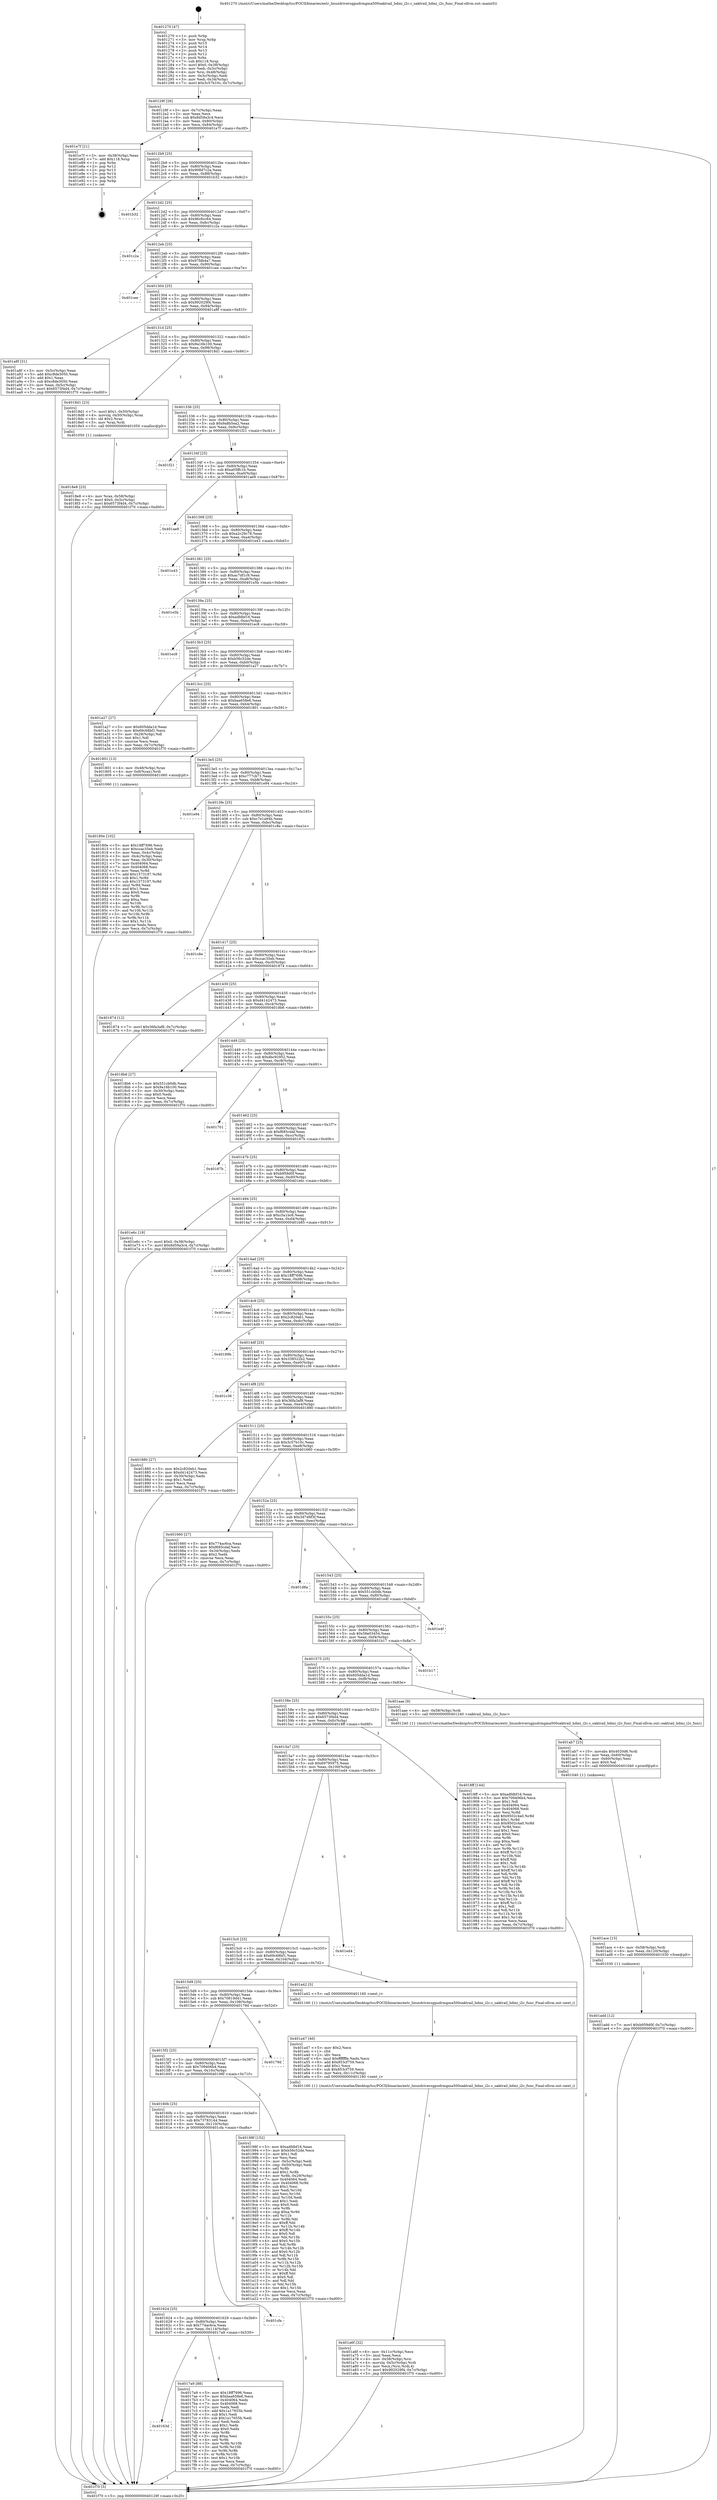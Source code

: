 digraph "0x401270" {
  label = "0x401270 (/mnt/c/Users/mathe/Desktop/tcc/POCII/binaries/extr_linuxdriversgpudrmgma500oaktrail_hdmi_i2c.c_oaktrail_hdmi_i2c_func_Final-ollvm.out::main(0))"
  labelloc = "t"
  node[shape=record]

  Entry [label="",width=0.3,height=0.3,shape=circle,fillcolor=black,style=filled]
  "0x40129f" [label="{
     0x40129f [26]\l
     | [instrs]\l
     &nbsp;&nbsp;0x40129f \<+3\>: mov -0x7c(%rbp),%eax\l
     &nbsp;&nbsp;0x4012a2 \<+2\>: mov %eax,%ecx\l
     &nbsp;&nbsp;0x4012a4 \<+6\>: sub $0x8d59a3c4,%ecx\l
     &nbsp;&nbsp;0x4012aa \<+3\>: mov %eax,-0x80(%rbp)\l
     &nbsp;&nbsp;0x4012ad \<+6\>: mov %ecx,-0x84(%rbp)\l
     &nbsp;&nbsp;0x4012b3 \<+6\>: je 0000000000401e7f \<main+0xc0f\>\l
  }"]
  "0x401e7f" [label="{
     0x401e7f [21]\l
     | [instrs]\l
     &nbsp;&nbsp;0x401e7f \<+3\>: mov -0x38(%rbp),%eax\l
     &nbsp;&nbsp;0x401e82 \<+7\>: add $0x118,%rsp\l
     &nbsp;&nbsp;0x401e89 \<+1\>: pop %rbx\l
     &nbsp;&nbsp;0x401e8a \<+2\>: pop %r12\l
     &nbsp;&nbsp;0x401e8c \<+2\>: pop %r13\l
     &nbsp;&nbsp;0x401e8e \<+2\>: pop %r14\l
     &nbsp;&nbsp;0x401e90 \<+2\>: pop %r15\l
     &nbsp;&nbsp;0x401e92 \<+1\>: pop %rbp\l
     &nbsp;&nbsp;0x401e93 \<+1\>: ret\l
  }"]
  "0x4012b9" [label="{
     0x4012b9 [25]\l
     | [instrs]\l
     &nbsp;&nbsp;0x4012b9 \<+5\>: jmp 00000000004012be \<main+0x4e\>\l
     &nbsp;&nbsp;0x4012be \<+3\>: mov -0x80(%rbp),%eax\l
     &nbsp;&nbsp;0x4012c1 \<+5\>: sub $0x908d7c2a,%eax\l
     &nbsp;&nbsp;0x4012c6 \<+6\>: mov %eax,-0x88(%rbp)\l
     &nbsp;&nbsp;0x4012cc \<+6\>: je 0000000000401b32 \<main+0x8c2\>\l
  }"]
  Exit [label="",width=0.3,height=0.3,shape=circle,fillcolor=black,style=filled,peripheries=2]
  "0x401b32" [label="{
     0x401b32\l
  }", style=dashed]
  "0x4012d2" [label="{
     0x4012d2 [25]\l
     | [instrs]\l
     &nbsp;&nbsp;0x4012d2 \<+5\>: jmp 00000000004012d7 \<main+0x67\>\l
     &nbsp;&nbsp;0x4012d7 \<+3\>: mov -0x80(%rbp),%eax\l
     &nbsp;&nbsp;0x4012da \<+5\>: sub $0x96c6cc64,%eax\l
     &nbsp;&nbsp;0x4012df \<+6\>: mov %eax,-0x8c(%rbp)\l
     &nbsp;&nbsp;0x4012e5 \<+6\>: je 0000000000401c2a \<main+0x9ba\>\l
  }"]
  "0x401add" [label="{
     0x401add [12]\l
     | [instrs]\l
     &nbsp;&nbsp;0x401add \<+7\>: movl $0xb959d0f,-0x7c(%rbp)\l
     &nbsp;&nbsp;0x401ae4 \<+5\>: jmp 0000000000401f70 \<main+0xd00\>\l
  }"]
  "0x401c2a" [label="{
     0x401c2a\l
  }", style=dashed]
  "0x4012eb" [label="{
     0x4012eb [25]\l
     | [instrs]\l
     &nbsp;&nbsp;0x4012eb \<+5\>: jmp 00000000004012f0 \<main+0x80\>\l
     &nbsp;&nbsp;0x4012f0 \<+3\>: mov -0x80(%rbp),%eax\l
     &nbsp;&nbsp;0x4012f3 \<+5\>: sub $0x97fdb4a7,%eax\l
     &nbsp;&nbsp;0x4012f8 \<+6\>: mov %eax,-0x90(%rbp)\l
     &nbsp;&nbsp;0x4012fe \<+6\>: je 0000000000401cee \<main+0xa7e\>\l
  }"]
  "0x401ace" [label="{
     0x401ace [15]\l
     | [instrs]\l
     &nbsp;&nbsp;0x401ace \<+4\>: mov -0x58(%rbp),%rdi\l
     &nbsp;&nbsp;0x401ad2 \<+6\>: mov %eax,-0x120(%rbp)\l
     &nbsp;&nbsp;0x401ad8 \<+5\>: call 0000000000401030 \<free@plt\>\l
     | [calls]\l
     &nbsp;&nbsp;0x401030 \{1\} (unknown)\l
  }"]
  "0x401cee" [label="{
     0x401cee\l
  }", style=dashed]
  "0x401304" [label="{
     0x401304 [25]\l
     | [instrs]\l
     &nbsp;&nbsp;0x401304 \<+5\>: jmp 0000000000401309 \<main+0x99\>\l
     &nbsp;&nbsp;0x401309 \<+3\>: mov -0x80(%rbp),%eax\l
     &nbsp;&nbsp;0x40130c \<+5\>: sub $0x992029f4,%eax\l
     &nbsp;&nbsp;0x401311 \<+6\>: mov %eax,-0x94(%rbp)\l
     &nbsp;&nbsp;0x401317 \<+6\>: je 0000000000401a8f \<main+0x81f\>\l
  }"]
  "0x401ab7" [label="{
     0x401ab7 [23]\l
     | [instrs]\l
     &nbsp;&nbsp;0x401ab7 \<+10\>: movabs $0x4020d6,%rdi\l
     &nbsp;&nbsp;0x401ac1 \<+3\>: mov %eax,-0x60(%rbp)\l
     &nbsp;&nbsp;0x401ac4 \<+3\>: mov -0x60(%rbp),%esi\l
     &nbsp;&nbsp;0x401ac7 \<+2\>: mov $0x0,%al\l
     &nbsp;&nbsp;0x401ac9 \<+5\>: call 0000000000401040 \<printf@plt\>\l
     | [calls]\l
     &nbsp;&nbsp;0x401040 \{1\} (unknown)\l
  }"]
  "0x401a8f" [label="{
     0x401a8f [31]\l
     | [instrs]\l
     &nbsp;&nbsp;0x401a8f \<+3\>: mov -0x5c(%rbp),%eax\l
     &nbsp;&nbsp;0x401a92 \<+5\>: add $0xc8de3050,%eax\l
     &nbsp;&nbsp;0x401a97 \<+3\>: add $0x1,%eax\l
     &nbsp;&nbsp;0x401a9a \<+5\>: sub $0xc8de3050,%eax\l
     &nbsp;&nbsp;0x401a9f \<+3\>: mov %eax,-0x5c(%rbp)\l
     &nbsp;&nbsp;0x401aa2 \<+7\>: movl $0x6573f4d4,-0x7c(%rbp)\l
     &nbsp;&nbsp;0x401aa9 \<+5\>: jmp 0000000000401f70 \<main+0xd00\>\l
  }"]
  "0x40131d" [label="{
     0x40131d [25]\l
     | [instrs]\l
     &nbsp;&nbsp;0x40131d \<+5\>: jmp 0000000000401322 \<main+0xb2\>\l
     &nbsp;&nbsp;0x401322 \<+3\>: mov -0x80(%rbp),%eax\l
     &nbsp;&nbsp;0x401325 \<+5\>: sub $0x9a16b100,%eax\l
     &nbsp;&nbsp;0x40132a \<+6\>: mov %eax,-0x98(%rbp)\l
     &nbsp;&nbsp;0x401330 \<+6\>: je 00000000004018d1 \<main+0x661\>\l
  }"]
  "0x401a6f" [label="{
     0x401a6f [32]\l
     | [instrs]\l
     &nbsp;&nbsp;0x401a6f \<+6\>: mov -0x11c(%rbp),%ecx\l
     &nbsp;&nbsp;0x401a75 \<+3\>: imul %eax,%ecx\l
     &nbsp;&nbsp;0x401a78 \<+4\>: mov -0x58(%rbp),%rsi\l
     &nbsp;&nbsp;0x401a7c \<+4\>: movslq -0x5c(%rbp),%rdi\l
     &nbsp;&nbsp;0x401a80 \<+3\>: mov %ecx,(%rsi,%rdi,4)\l
     &nbsp;&nbsp;0x401a83 \<+7\>: movl $0x992029f4,-0x7c(%rbp)\l
     &nbsp;&nbsp;0x401a8a \<+5\>: jmp 0000000000401f70 \<main+0xd00\>\l
  }"]
  "0x4018d1" [label="{
     0x4018d1 [23]\l
     | [instrs]\l
     &nbsp;&nbsp;0x4018d1 \<+7\>: movl $0x1,-0x50(%rbp)\l
     &nbsp;&nbsp;0x4018d8 \<+4\>: movslq -0x50(%rbp),%rax\l
     &nbsp;&nbsp;0x4018dc \<+4\>: shl $0x2,%rax\l
     &nbsp;&nbsp;0x4018e0 \<+3\>: mov %rax,%rdi\l
     &nbsp;&nbsp;0x4018e3 \<+5\>: call 0000000000401050 \<malloc@plt\>\l
     | [calls]\l
     &nbsp;&nbsp;0x401050 \{1\} (unknown)\l
  }"]
  "0x401336" [label="{
     0x401336 [25]\l
     | [instrs]\l
     &nbsp;&nbsp;0x401336 \<+5\>: jmp 000000000040133b \<main+0xcb\>\l
     &nbsp;&nbsp;0x40133b \<+3\>: mov -0x80(%rbp),%eax\l
     &nbsp;&nbsp;0x40133e \<+5\>: sub $0x9a8b5ea2,%eax\l
     &nbsp;&nbsp;0x401343 \<+6\>: mov %eax,-0x9c(%rbp)\l
     &nbsp;&nbsp;0x401349 \<+6\>: je 0000000000401f21 \<main+0xcb1\>\l
  }"]
  "0x401a47" [label="{
     0x401a47 [40]\l
     | [instrs]\l
     &nbsp;&nbsp;0x401a47 \<+5\>: mov $0x2,%ecx\l
     &nbsp;&nbsp;0x401a4c \<+1\>: cltd\l
     &nbsp;&nbsp;0x401a4d \<+2\>: idiv %ecx\l
     &nbsp;&nbsp;0x401a4f \<+6\>: imul $0xfffffffe,%edx,%ecx\l
     &nbsp;&nbsp;0x401a55 \<+6\>: add $0x853cf759,%ecx\l
     &nbsp;&nbsp;0x401a5b \<+3\>: add $0x1,%ecx\l
     &nbsp;&nbsp;0x401a5e \<+6\>: sub $0x853cf759,%ecx\l
     &nbsp;&nbsp;0x401a64 \<+6\>: mov %ecx,-0x11c(%rbp)\l
     &nbsp;&nbsp;0x401a6a \<+5\>: call 0000000000401160 \<next_i\>\l
     | [calls]\l
     &nbsp;&nbsp;0x401160 \{1\} (/mnt/c/Users/mathe/Desktop/tcc/POCII/binaries/extr_linuxdriversgpudrmgma500oaktrail_hdmi_i2c.c_oaktrail_hdmi_i2c_func_Final-ollvm.out::next_i)\l
  }"]
  "0x401f21" [label="{
     0x401f21\l
  }", style=dashed]
  "0x40134f" [label="{
     0x40134f [25]\l
     | [instrs]\l
     &nbsp;&nbsp;0x40134f \<+5\>: jmp 0000000000401354 \<main+0xe4\>\l
     &nbsp;&nbsp;0x401354 \<+3\>: mov -0x80(%rbp),%eax\l
     &nbsp;&nbsp;0x401357 \<+5\>: sub $0xa05ffc1b,%eax\l
     &nbsp;&nbsp;0x40135c \<+6\>: mov %eax,-0xa0(%rbp)\l
     &nbsp;&nbsp;0x401362 \<+6\>: je 0000000000401ae9 \<main+0x879\>\l
  }"]
  "0x4018e8" [label="{
     0x4018e8 [23]\l
     | [instrs]\l
     &nbsp;&nbsp;0x4018e8 \<+4\>: mov %rax,-0x58(%rbp)\l
     &nbsp;&nbsp;0x4018ec \<+7\>: movl $0x0,-0x5c(%rbp)\l
     &nbsp;&nbsp;0x4018f3 \<+7\>: movl $0x6573f4d4,-0x7c(%rbp)\l
     &nbsp;&nbsp;0x4018fa \<+5\>: jmp 0000000000401f70 \<main+0xd00\>\l
  }"]
  "0x401ae9" [label="{
     0x401ae9\l
  }", style=dashed]
  "0x401368" [label="{
     0x401368 [25]\l
     | [instrs]\l
     &nbsp;&nbsp;0x401368 \<+5\>: jmp 000000000040136d \<main+0xfd\>\l
     &nbsp;&nbsp;0x40136d \<+3\>: mov -0x80(%rbp),%eax\l
     &nbsp;&nbsp;0x401370 \<+5\>: sub $0xa2c29c78,%eax\l
     &nbsp;&nbsp;0x401375 \<+6\>: mov %eax,-0xa4(%rbp)\l
     &nbsp;&nbsp;0x40137b \<+6\>: je 0000000000401e43 \<main+0xbd3\>\l
  }"]
  "0x40180e" [label="{
     0x40180e [102]\l
     | [instrs]\l
     &nbsp;&nbsp;0x40180e \<+5\>: mov $0x18ff7696,%ecx\l
     &nbsp;&nbsp;0x401813 \<+5\>: mov $0xccac35eb,%edx\l
     &nbsp;&nbsp;0x401818 \<+3\>: mov %eax,-0x4c(%rbp)\l
     &nbsp;&nbsp;0x40181b \<+3\>: mov -0x4c(%rbp),%eax\l
     &nbsp;&nbsp;0x40181e \<+3\>: mov %eax,-0x30(%rbp)\l
     &nbsp;&nbsp;0x401821 \<+7\>: mov 0x404064,%eax\l
     &nbsp;&nbsp;0x401828 \<+7\>: mov 0x404068,%esi\l
     &nbsp;&nbsp;0x40182f \<+3\>: mov %eax,%r8d\l
     &nbsp;&nbsp;0x401832 \<+7\>: add $0x1573197,%r8d\l
     &nbsp;&nbsp;0x401839 \<+4\>: sub $0x1,%r8d\l
     &nbsp;&nbsp;0x40183d \<+7\>: sub $0x1573197,%r8d\l
     &nbsp;&nbsp;0x401844 \<+4\>: imul %r8d,%eax\l
     &nbsp;&nbsp;0x401848 \<+3\>: and $0x1,%eax\l
     &nbsp;&nbsp;0x40184b \<+3\>: cmp $0x0,%eax\l
     &nbsp;&nbsp;0x40184e \<+4\>: sete %r9b\l
     &nbsp;&nbsp;0x401852 \<+3\>: cmp $0xa,%esi\l
     &nbsp;&nbsp;0x401855 \<+4\>: setl %r10b\l
     &nbsp;&nbsp;0x401859 \<+3\>: mov %r9b,%r11b\l
     &nbsp;&nbsp;0x40185c \<+3\>: and %r10b,%r11b\l
     &nbsp;&nbsp;0x40185f \<+3\>: xor %r10b,%r9b\l
     &nbsp;&nbsp;0x401862 \<+3\>: or %r9b,%r11b\l
     &nbsp;&nbsp;0x401865 \<+4\>: test $0x1,%r11b\l
     &nbsp;&nbsp;0x401869 \<+3\>: cmovne %edx,%ecx\l
     &nbsp;&nbsp;0x40186c \<+3\>: mov %ecx,-0x7c(%rbp)\l
     &nbsp;&nbsp;0x40186f \<+5\>: jmp 0000000000401f70 \<main+0xd00\>\l
  }"]
  "0x401e43" [label="{
     0x401e43\l
  }", style=dashed]
  "0x401381" [label="{
     0x401381 [25]\l
     | [instrs]\l
     &nbsp;&nbsp;0x401381 \<+5\>: jmp 0000000000401386 \<main+0x116\>\l
     &nbsp;&nbsp;0x401386 \<+3\>: mov -0x80(%rbp),%eax\l
     &nbsp;&nbsp;0x401389 \<+5\>: sub $0xac7df1c9,%eax\l
     &nbsp;&nbsp;0x40138e \<+6\>: mov %eax,-0xa8(%rbp)\l
     &nbsp;&nbsp;0x401394 \<+6\>: je 0000000000401e5b \<main+0xbeb\>\l
  }"]
  "0x40163d" [label="{
     0x40163d\l
  }", style=dashed]
  "0x401e5b" [label="{
     0x401e5b\l
  }", style=dashed]
  "0x40139a" [label="{
     0x40139a [25]\l
     | [instrs]\l
     &nbsp;&nbsp;0x40139a \<+5\>: jmp 000000000040139f \<main+0x12f\>\l
     &nbsp;&nbsp;0x40139f \<+3\>: mov -0x80(%rbp),%eax\l
     &nbsp;&nbsp;0x4013a2 \<+5\>: sub $0xadfdbf16,%eax\l
     &nbsp;&nbsp;0x4013a7 \<+6\>: mov %eax,-0xac(%rbp)\l
     &nbsp;&nbsp;0x4013ad \<+6\>: je 0000000000401ec8 \<main+0xc58\>\l
  }"]
  "0x4017a9" [label="{
     0x4017a9 [88]\l
     | [instrs]\l
     &nbsp;&nbsp;0x4017a9 \<+5\>: mov $0x18ff7696,%eax\l
     &nbsp;&nbsp;0x4017ae \<+5\>: mov $0xbaa658e6,%ecx\l
     &nbsp;&nbsp;0x4017b3 \<+7\>: mov 0x404064,%edx\l
     &nbsp;&nbsp;0x4017ba \<+7\>: mov 0x404068,%esi\l
     &nbsp;&nbsp;0x4017c1 \<+2\>: mov %edx,%edi\l
     &nbsp;&nbsp;0x4017c3 \<+6\>: add $0x1a17655b,%edi\l
     &nbsp;&nbsp;0x4017c9 \<+3\>: sub $0x1,%edi\l
     &nbsp;&nbsp;0x4017cc \<+6\>: sub $0x1a17655b,%edi\l
     &nbsp;&nbsp;0x4017d2 \<+3\>: imul %edi,%edx\l
     &nbsp;&nbsp;0x4017d5 \<+3\>: and $0x1,%edx\l
     &nbsp;&nbsp;0x4017d8 \<+3\>: cmp $0x0,%edx\l
     &nbsp;&nbsp;0x4017db \<+4\>: sete %r8b\l
     &nbsp;&nbsp;0x4017df \<+3\>: cmp $0xa,%esi\l
     &nbsp;&nbsp;0x4017e2 \<+4\>: setl %r9b\l
     &nbsp;&nbsp;0x4017e6 \<+3\>: mov %r8b,%r10b\l
     &nbsp;&nbsp;0x4017e9 \<+3\>: and %r9b,%r10b\l
     &nbsp;&nbsp;0x4017ec \<+3\>: xor %r9b,%r8b\l
     &nbsp;&nbsp;0x4017ef \<+3\>: or %r8b,%r10b\l
     &nbsp;&nbsp;0x4017f2 \<+4\>: test $0x1,%r10b\l
     &nbsp;&nbsp;0x4017f6 \<+3\>: cmovne %ecx,%eax\l
     &nbsp;&nbsp;0x4017f9 \<+3\>: mov %eax,-0x7c(%rbp)\l
     &nbsp;&nbsp;0x4017fc \<+5\>: jmp 0000000000401f70 \<main+0xd00\>\l
  }"]
  "0x401ec8" [label="{
     0x401ec8\l
  }", style=dashed]
  "0x4013b3" [label="{
     0x4013b3 [25]\l
     | [instrs]\l
     &nbsp;&nbsp;0x4013b3 \<+5\>: jmp 00000000004013b8 \<main+0x148\>\l
     &nbsp;&nbsp;0x4013b8 \<+3\>: mov -0x80(%rbp),%eax\l
     &nbsp;&nbsp;0x4013bb \<+5\>: sub $0xb56c52de,%eax\l
     &nbsp;&nbsp;0x4013c0 \<+6\>: mov %eax,-0xb0(%rbp)\l
     &nbsp;&nbsp;0x4013c6 \<+6\>: je 0000000000401a27 \<main+0x7b7\>\l
  }"]
  "0x401624" [label="{
     0x401624 [25]\l
     | [instrs]\l
     &nbsp;&nbsp;0x401624 \<+5\>: jmp 0000000000401629 \<main+0x3b9\>\l
     &nbsp;&nbsp;0x401629 \<+3\>: mov -0x80(%rbp),%eax\l
     &nbsp;&nbsp;0x40162c \<+5\>: sub $0x774ac6ca,%eax\l
     &nbsp;&nbsp;0x401631 \<+6\>: mov %eax,-0x114(%rbp)\l
     &nbsp;&nbsp;0x401637 \<+6\>: je 00000000004017a9 \<main+0x539\>\l
  }"]
  "0x401a27" [label="{
     0x401a27 [27]\l
     | [instrs]\l
     &nbsp;&nbsp;0x401a27 \<+5\>: mov $0x605dda1d,%eax\l
     &nbsp;&nbsp;0x401a2c \<+5\>: mov $0x69c68bf1,%ecx\l
     &nbsp;&nbsp;0x401a31 \<+3\>: mov -0x29(%rbp),%dl\l
     &nbsp;&nbsp;0x401a34 \<+3\>: test $0x1,%dl\l
     &nbsp;&nbsp;0x401a37 \<+3\>: cmovne %ecx,%eax\l
     &nbsp;&nbsp;0x401a3a \<+3\>: mov %eax,-0x7c(%rbp)\l
     &nbsp;&nbsp;0x401a3d \<+5\>: jmp 0000000000401f70 \<main+0xd00\>\l
  }"]
  "0x4013cc" [label="{
     0x4013cc [25]\l
     | [instrs]\l
     &nbsp;&nbsp;0x4013cc \<+5\>: jmp 00000000004013d1 \<main+0x161\>\l
     &nbsp;&nbsp;0x4013d1 \<+3\>: mov -0x80(%rbp),%eax\l
     &nbsp;&nbsp;0x4013d4 \<+5\>: sub $0xbaa658e6,%eax\l
     &nbsp;&nbsp;0x4013d9 \<+6\>: mov %eax,-0xb4(%rbp)\l
     &nbsp;&nbsp;0x4013df \<+6\>: je 0000000000401801 \<main+0x591\>\l
  }"]
  "0x401cfa" [label="{
     0x401cfa\l
  }", style=dashed]
  "0x401801" [label="{
     0x401801 [13]\l
     | [instrs]\l
     &nbsp;&nbsp;0x401801 \<+4\>: mov -0x48(%rbp),%rax\l
     &nbsp;&nbsp;0x401805 \<+4\>: mov 0x8(%rax),%rdi\l
     &nbsp;&nbsp;0x401809 \<+5\>: call 0000000000401060 \<atoi@plt\>\l
     | [calls]\l
     &nbsp;&nbsp;0x401060 \{1\} (unknown)\l
  }"]
  "0x4013e5" [label="{
     0x4013e5 [25]\l
     | [instrs]\l
     &nbsp;&nbsp;0x4013e5 \<+5\>: jmp 00000000004013ea \<main+0x17a\>\l
     &nbsp;&nbsp;0x4013ea \<+3\>: mov -0x80(%rbp),%eax\l
     &nbsp;&nbsp;0x4013ed \<+5\>: sub $0xc777cb71,%eax\l
     &nbsp;&nbsp;0x4013f2 \<+6\>: mov %eax,-0xb8(%rbp)\l
     &nbsp;&nbsp;0x4013f8 \<+6\>: je 0000000000401e94 \<main+0xc24\>\l
  }"]
  "0x40160b" [label="{
     0x40160b [25]\l
     | [instrs]\l
     &nbsp;&nbsp;0x40160b \<+5\>: jmp 0000000000401610 \<main+0x3a0\>\l
     &nbsp;&nbsp;0x401610 \<+3\>: mov -0x80(%rbp),%eax\l
     &nbsp;&nbsp;0x401613 \<+5\>: sub $0x73783144,%eax\l
     &nbsp;&nbsp;0x401618 \<+6\>: mov %eax,-0x110(%rbp)\l
     &nbsp;&nbsp;0x40161e \<+6\>: je 0000000000401cfa \<main+0xa8a\>\l
  }"]
  "0x401e94" [label="{
     0x401e94\l
  }", style=dashed]
  "0x4013fe" [label="{
     0x4013fe [25]\l
     | [instrs]\l
     &nbsp;&nbsp;0x4013fe \<+5\>: jmp 0000000000401403 \<main+0x193\>\l
     &nbsp;&nbsp;0x401403 \<+3\>: mov -0x80(%rbp),%eax\l
     &nbsp;&nbsp;0x401406 \<+5\>: sub $0xc7e1a94b,%eax\l
     &nbsp;&nbsp;0x40140b \<+6\>: mov %eax,-0xbc(%rbp)\l
     &nbsp;&nbsp;0x401411 \<+6\>: je 0000000000401c8e \<main+0xa1e\>\l
  }"]
  "0x40198f" [label="{
     0x40198f [152]\l
     | [instrs]\l
     &nbsp;&nbsp;0x40198f \<+5\>: mov $0xadfdbf16,%eax\l
     &nbsp;&nbsp;0x401994 \<+5\>: mov $0xb56c52de,%ecx\l
     &nbsp;&nbsp;0x401999 \<+2\>: mov $0x1,%dl\l
     &nbsp;&nbsp;0x40199b \<+2\>: xor %esi,%esi\l
     &nbsp;&nbsp;0x40199d \<+3\>: mov -0x5c(%rbp),%edi\l
     &nbsp;&nbsp;0x4019a0 \<+3\>: cmp -0x50(%rbp),%edi\l
     &nbsp;&nbsp;0x4019a3 \<+4\>: setl %r8b\l
     &nbsp;&nbsp;0x4019a7 \<+4\>: and $0x1,%r8b\l
     &nbsp;&nbsp;0x4019ab \<+4\>: mov %r8b,-0x29(%rbp)\l
     &nbsp;&nbsp;0x4019af \<+7\>: mov 0x404064,%edi\l
     &nbsp;&nbsp;0x4019b6 \<+8\>: mov 0x404068,%r9d\l
     &nbsp;&nbsp;0x4019be \<+3\>: sub $0x1,%esi\l
     &nbsp;&nbsp;0x4019c1 \<+3\>: mov %edi,%r10d\l
     &nbsp;&nbsp;0x4019c4 \<+3\>: add %esi,%r10d\l
     &nbsp;&nbsp;0x4019c7 \<+4\>: imul %r10d,%edi\l
     &nbsp;&nbsp;0x4019cb \<+3\>: and $0x1,%edi\l
     &nbsp;&nbsp;0x4019ce \<+3\>: cmp $0x0,%edi\l
     &nbsp;&nbsp;0x4019d1 \<+4\>: sete %r8b\l
     &nbsp;&nbsp;0x4019d5 \<+4\>: cmp $0xa,%r9d\l
     &nbsp;&nbsp;0x4019d9 \<+4\>: setl %r11b\l
     &nbsp;&nbsp;0x4019dd \<+3\>: mov %r8b,%bl\l
     &nbsp;&nbsp;0x4019e0 \<+3\>: xor $0xff,%bl\l
     &nbsp;&nbsp;0x4019e3 \<+3\>: mov %r11b,%r14b\l
     &nbsp;&nbsp;0x4019e6 \<+4\>: xor $0xff,%r14b\l
     &nbsp;&nbsp;0x4019ea \<+3\>: xor $0x0,%dl\l
     &nbsp;&nbsp;0x4019ed \<+3\>: mov %bl,%r15b\l
     &nbsp;&nbsp;0x4019f0 \<+4\>: and $0x0,%r15b\l
     &nbsp;&nbsp;0x4019f4 \<+3\>: and %dl,%r8b\l
     &nbsp;&nbsp;0x4019f7 \<+3\>: mov %r14b,%r12b\l
     &nbsp;&nbsp;0x4019fa \<+4\>: and $0x0,%r12b\l
     &nbsp;&nbsp;0x4019fe \<+3\>: and %dl,%r11b\l
     &nbsp;&nbsp;0x401a01 \<+3\>: or %r8b,%r15b\l
     &nbsp;&nbsp;0x401a04 \<+3\>: or %r11b,%r12b\l
     &nbsp;&nbsp;0x401a07 \<+3\>: xor %r12b,%r15b\l
     &nbsp;&nbsp;0x401a0a \<+3\>: or %r14b,%bl\l
     &nbsp;&nbsp;0x401a0d \<+3\>: xor $0xff,%bl\l
     &nbsp;&nbsp;0x401a10 \<+3\>: or $0x0,%dl\l
     &nbsp;&nbsp;0x401a13 \<+2\>: and %dl,%bl\l
     &nbsp;&nbsp;0x401a15 \<+3\>: or %bl,%r15b\l
     &nbsp;&nbsp;0x401a18 \<+4\>: test $0x1,%r15b\l
     &nbsp;&nbsp;0x401a1c \<+3\>: cmovne %ecx,%eax\l
     &nbsp;&nbsp;0x401a1f \<+3\>: mov %eax,-0x7c(%rbp)\l
     &nbsp;&nbsp;0x401a22 \<+5\>: jmp 0000000000401f70 \<main+0xd00\>\l
  }"]
  "0x401c8e" [label="{
     0x401c8e\l
  }", style=dashed]
  "0x401417" [label="{
     0x401417 [25]\l
     | [instrs]\l
     &nbsp;&nbsp;0x401417 \<+5\>: jmp 000000000040141c \<main+0x1ac\>\l
     &nbsp;&nbsp;0x40141c \<+3\>: mov -0x80(%rbp),%eax\l
     &nbsp;&nbsp;0x40141f \<+5\>: sub $0xccac35eb,%eax\l
     &nbsp;&nbsp;0x401424 \<+6\>: mov %eax,-0xc0(%rbp)\l
     &nbsp;&nbsp;0x40142a \<+6\>: je 0000000000401874 \<main+0x604\>\l
  }"]
  "0x4015f2" [label="{
     0x4015f2 [25]\l
     | [instrs]\l
     &nbsp;&nbsp;0x4015f2 \<+5\>: jmp 00000000004015f7 \<main+0x387\>\l
     &nbsp;&nbsp;0x4015f7 \<+3\>: mov -0x80(%rbp),%eax\l
     &nbsp;&nbsp;0x4015fa \<+5\>: sub $0x709406b4,%eax\l
     &nbsp;&nbsp;0x4015ff \<+6\>: mov %eax,-0x10c(%rbp)\l
     &nbsp;&nbsp;0x401605 \<+6\>: je 000000000040198f \<main+0x71f\>\l
  }"]
  "0x401874" [label="{
     0x401874 [12]\l
     | [instrs]\l
     &nbsp;&nbsp;0x401874 \<+7\>: movl $0x36fa3af8,-0x7c(%rbp)\l
     &nbsp;&nbsp;0x40187b \<+5\>: jmp 0000000000401f70 \<main+0xd00\>\l
  }"]
  "0x401430" [label="{
     0x401430 [25]\l
     | [instrs]\l
     &nbsp;&nbsp;0x401430 \<+5\>: jmp 0000000000401435 \<main+0x1c5\>\l
     &nbsp;&nbsp;0x401435 \<+3\>: mov -0x80(%rbp),%eax\l
     &nbsp;&nbsp;0x401438 \<+5\>: sub $0xd4142473,%eax\l
     &nbsp;&nbsp;0x40143d \<+6\>: mov %eax,-0xc4(%rbp)\l
     &nbsp;&nbsp;0x401443 \<+6\>: je 00000000004018b6 \<main+0x646\>\l
  }"]
  "0x40179d" [label="{
     0x40179d\l
  }", style=dashed]
  "0x4018b6" [label="{
     0x4018b6 [27]\l
     | [instrs]\l
     &nbsp;&nbsp;0x4018b6 \<+5\>: mov $0x551cb0db,%eax\l
     &nbsp;&nbsp;0x4018bb \<+5\>: mov $0x9a16b100,%ecx\l
     &nbsp;&nbsp;0x4018c0 \<+3\>: mov -0x30(%rbp),%edx\l
     &nbsp;&nbsp;0x4018c3 \<+3\>: cmp $0x0,%edx\l
     &nbsp;&nbsp;0x4018c6 \<+3\>: cmove %ecx,%eax\l
     &nbsp;&nbsp;0x4018c9 \<+3\>: mov %eax,-0x7c(%rbp)\l
     &nbsp;&nbsp;0x4018cc \<+5\>: jmp 0000000000401f70 \<main+0xd00\>\l
  }"]
  "0x401449" [label="{
     0x401449 [25]\l
     | [instrs]\l
     &nbsp;&nbsp;0x401449 \<+5\>: jmp 000000000040144e \<main+0x1de\>\l
     &nbsp;&nbsp;0x40144e \<+3\>: mov -0x80(%rbp),%eax\l
     &nbsp;&nbsp;0x401451 \<+5\>: sub $0xdbc92952,%eax\l
     &nbsp;&nbsp;0x401456 \<+6\>: mov %eax,-0xc8(%rbp)\l
     &nbsp;&nbsp;0x40145c \<+6\>: je 0000000000401701 \<main+0x491\>\l
  }"]
  "0x4015d9" [label="{
     0x4015d9 [25]\l
     | [instrs]\l
     &nbsp;&nbsp;0x4015d9 \<+5\>: jmp 00000000004015de \<main+0x36e\>\l
     &nbsp;&nbsp;0x4015de \<+3\>: mov -0x80(%rbp),%eax\l
     &nbsp;&nbsp;0x4015e1 \<+5\>: sub $0x70819d41,%eax\l
     &nbsp;&nbsp;0x4015e6 \<+6\>: mov %eax,-0x108(%rbp)\l
     &nbsp;&nbsp;0x4015ec \<+6\>: je 000000000040179d \<main+0x52d\>\l
  }"]
  "0x401701" [label="{
     0x401701\l
  }", style=dashed]
  "0x401462" [label="{
     0x401462 [25]\l
     | [instrs]\l
     &nbsp;&nbsp;0x401462 \<+5\>: jmp 0000000000401467 \<main+0x1f7\>\l
     &nbsp;&nbsp;0x401467 \<+3\>: mov -0x80(%rbp),%eax\l
     &nbsp;&nbsp;0x40146a \<+5\>: sub $0xf685cdaf,%eax\l
     &nbsp;&nbsp;0x40146f \<+6\>: mov %eax,-0xcc(%rbp)\l
     &nbsp;&nbsp;0x401475 \<+6\>: je 000000000040167b \<main+0x40b\>\l
  }"]
  "0x401a42" [label="{
     0x401a42 [5]\l
     | [instrs]\l
     &nbsp;&nbsp;0x401a42 \<+5\>: call 0000000000401160 \<next_i\>\l
     | [calls]\l
     &nbsp;&nbsp;0x401160 \{1\} (/mnt/c/Users/mathe/Desktop/tcc/POCII/binaries/extr_linuxdriversgpudrmgma500oaktrail_hdmi_i2c.c_oaktrail_hdmi_i2c_func_Final-ollvm.out::next_i)\l
  }"]
  "0x40167b" [label="{
     0x40167b\l
  }", style=dashed]
  "0x40147b" [label="{
     0x40147b [25]\l
     | [instrs]\l
     &nbsp;&nbsp;0x40147b \<+5\>: jmp 0000000000401480 \<main+0x210\>\l
     &nbsp;&nbsp;0x401480 \<+3\>: mov -0x80(%rbp),%eax\l
     &nbsp;&nbsp;0x401483 \<+5\>: sub $0xb959d0f,%eax\l
     &nbsp;&nbsp;0x401488 \<+6\>: mov %eax,-0xd0(%rbp)\l
     &nbsp;&nbsp;0x40148e \<+6\>: je 0000000000401e6c \<main+0xbfc\>\l
  }"]
  "0x4015c0" [label="{
     0x4015c0 [25]\l
     | [instrs]\l
     &nbsp;&nbsp;0x4015c0 \<+5\>: jmp 00000000004015c5 \<main+0x355\>\l
     &nbsp;&nbsp;0x4015c5 \<+3\>: mov -0x80(%rbp),%eax\l
     &nbsp;&nbsp;0x4015c8 \<+5\>: sub $0x69c68bf1,%eax\l
     &nbsp;&nbsp;0x4015cd \<+6\>: mov %eax,-0x104(%rbp)\l
     &nbsp;&nbsp;0x4015d3 \<+6\>: je 0000000000401a42 \<main+0x7d2\>\l
  }"]
  "0x401e6c" [label="{
     0x401e6c [19]\l
     | [instrs]\l
     &nbsp;&nbsp;0x401e6c \<+7\>: movl $0x0,-0x38(%rbp)\l
     &nbsp;&nbsp;0x401e73 \<+7\>: movl $0x8d59a3c4,-0x7c(%rbp)\l
     &nbsp;&nbsp;0x401e7a \<+5\>: jmp 0000000000401f70 \<main+0xd00\>\l
  }"]
  "0x401494" [label="{
     0x401494 [25]\l
     | [instrs]\l
     &nbsp;&nbsp;0x401494 \<+5\>: jmp 0000000000401499 \<main+0x229\>\l
     &nbsp;&nbsp;0x401499 \<+3\>: mov -0x80(%rbp),%eax\l
     &nbsp;&nbsp;0x40149c \<+5\>: sub $0xc5a1bc6,%eax\l
     &nbsp;&nbsp;0x4014a1 \<+6\>: mov %eax,-0xd4(%rbp)\l
     &nbsp;&nbsp;0x4014a7 \<+6\>: je 0000000000401b85 \<main+0x915\>\l
  }"]
  "0x401ed4" [label="{
     0x401ed4\l
  }", style=dashed]
  "0x401b85" [label="{
     0x401b85\l
  }", style=dashed]
  "0x4014ad" [label="{
     0x4014ad [25]\l
     | [instrs]\l
     &nbsp;&nbsp;0x4014ad \<+5\>: jmp 00000000004014b2 \<main+0x242\>\l
     &nbsp;&nbsp;0x4014b2 \<+3\>: mov -0x80(%rbp),%eax\l
     &nbsp;&nbsp;0x4014b5 \<+5\>: sub $0x18ff7696,%eax\l
     &nbsp;&nbsp;0x4014ba \<+6\>: mov %eax,-0xd8(%rbp)\l
     &nbsp;&nbsp;0x4014c0 \<+6\>: je 0000000000401eac \<main+0xc3c\>\l
  }"]
  "0x4015a7" [label="{
     0x4015a7 [25]\l
     | [instrs]\l
     &nbsp;&nbsp;0x4015a7 \<+5\>: jmp 00000000004015ac \<main+0x33c\>\l
     &nbsp;&nbsp;0x4015ac \<+3\>: mov -0x80(%rbp),%eax\l
     &nbsp;&nbsp;0x4015af \<+5\>: sub $0x69795975,%eax\l
     &nbsp;&nbsp;0x4015b4 \<+6\>: mov %eax,-0x100(%rbp)\l
     &nbsp;&nbsp;0x4015ba \<+6\>: je 0000000000401ed4 \<main+0xc64\>\l
  }"]
  "0x401eac" [label="{
     0x401eac\l
  }", style=dashed]
  "0x4014c6" [label="{
     0x4014c6 [25]\l
     | [instrs]\l
     &nbsp;&nbsp;0x4014c6 \<+5\>: jmp 00000000004014cb \<main+0x25b\>\l
     &nbsp;&nbsp;0x4014cb \<+3\>: mov -0x80(%rbp),%eax\l
     &nbsp;&nbsp;0x4014ce \<+5\>: sub $0x2c820eb1,%eax\l
     &nbsp;&nbsp;0x4014d3 \<+6\>: mov %eax,-0xdc(%rbp)\l
     &nbsp;&nbsp;0x4014d9 \<+6\>: je 000000000040189b \<main+0x62b\>\l
  }"]
  "0x4018ff" [label="{
     0x4018ff [144]\l
     | [instrs]\l
     &nbsp;&nbsp;0x4018ff \<+5\>: mov $0xadfdbf16,%eax\l
     &nbsp;&nbsp;0x401904 \<+5\>: mov $0x709406b4,%ecx\l
     &nbsp;&nbsp;0x401909 \<+2\>: mov $0x1,%dl\l
     &nbsp;&nbsp;0x40190b \<+7\>: mov 0x404064,%esi\l
     &nbsp;&nbsp;0x401912 \<+7\>: mov 0x404068,%edi\l
     &nbsp;&nbsp;0x401919 \<+3\>: mov %esi,%r8d\l
     &nbsp;&nbsp;0x40191c \<+7\>: add $0x9502c4a0,%r8d\l
     &nbsp;&nbsp;0x401923 \<+4\>: sub $0x1,%r8d\l
     &nbsp;&nbsp;0x401927 \<+7\>: sub $0x9502c4a0,%r8d\l
     &nbsp;&nbsp;0x40192e \<+4\>: imul %r8d,%esi\l
     &nbsp;&nbsp;0x401932 \<+3\>: and $0x1,%esi\l
     &nbsp;&nbsp;0x401935 \<+3\>: cmp $0x0,%esi\l
     &nbsp;&nbsp;0x401938 \<+4\>: sete %r9b\l
     &nbsp;&nbsp;0x40193c \<+3\>: cmp $0xa,%edi\l
     &nbsp;&nbsp;0x40193f \<+4\>: setl %r10b\l
     &nbsp;&nbsp;0x401943 \<+3\>: mov %r9b,%r11b\l
     &nbsp;&nbsp;0x401946 \<+4\>: xor $0xff,%r11b\l
     &nbsp;&nbsp;0x40194a \<+3\>: mov %r10b,%bl\l
     &nbsp;&nbsp;0x40194d \<+3\>: xor $0xff,%bl\l
     &nbsp;&nbsp;0x401950 \<+3\>: xor $0x1,%dl\l
     &nbsp;&nbsp;0x401953 \<+3\>: mov %r11b,%r14b\l
     &nbsp;&nbsp;0x401956 \<+4\>: and $0xff,%r14b\l
     &nbsp;&nbsp;0x40195a \<+3\>: and %dl,%r9b\l
     &nbsp;&nbsp;0x40195d \<+3\>: mov %bl,%r15b\l
     &nbsp;&nbsp;0x401960 \<+4\>: and $0xff,%r15b\l
     &nbsp;&nbsp;0x401964 \<+3\>: and %dl,%r10b\l
     &nbsp;&nbsp;0x401967 \<+3\>: or %r9b,%r14b\l
     &nbsp;&nbsp;0x40196a \<+3\>: or %r10b,%r15b\l
     &nbsp;&nbsp;0x40196d \<+3\>: xor %r15b,%r14b\l
     &nbsp;&nbsp;0x401970 \<+3\>: or %bl,%r11b\l
     &nbsp;&nbsp;0x401973 \<+4\>: xor $0xff,%r11b\l
     &nbsp;&nbsp;0x401977 \<+3\>: or $0x1,%dl\l
     &nbsp;&nbsp;0x40197a \<+3\>: and %dl,%r11b\l
     &nbsp;&nbsp;0x40197d \<+3\>: or %r11b,%r14b\l
     &nbsp;&nbsp;0x401980 \<+4\>: test $0x1,%r14b\l
     &nbsp;&nbsp;0x401984 \<+3\>: cmovne %ecx,%eax\l
     &nbsp;&nbsp;0x401987 \<+3\>: mov %eax,-0x7c(%rbp)\l
     &nbsp;&nbsp;0x40198a \<+5\>: jmp 0000000000401f70 \<main+0xd00\>\l
  }"]
  "0x40189b" [label="{
     0x40189b\l
  }", style=dashed]
  "0x4014df" [label="{
     0x4014df [25]\l
     | [instrs]\l
     &nbsp;&nbsp;0x4014df \<+5\>: jmp 00000000004014e4 \<main+0x274\>\l
     &nbsp;&nbsp;0x4014e4 \<+3\>: mov -0x80(%rbp),%eax\l
     &nbsp;&nbsp;0x4014e7 \<+5\>: sub $0x338522b2,%eax\l
     &nbsp;&nbsp;0x4014ec \<+6\>: mov %eax,-0xe0(%rbp)\l
     &nbsp;&nbsp;0x4014f2 \<+6\>: je 0000000000401c36 \<main+0x9c6\>\l
  }"]
  "0x40158e" [label="{
     0x40158e [25]\l
     | [instrs]\l
     &nbsp;&nbsp;0x40158e \<+5\>: jmp 0000000000401593 \<main+0x323\>\l
     &nbsp;&nbsp;0x401593 \<+3\>: mov -0x80(%rbp),%eax\l
     &nbsp;&nbsp;0x401596 \<+5\>: sub $0x6573f4d4,%eax\l
     &nbsp;&nbsp;0x40159b \<+6\>: mov %eax,-0xfc(%rbp)\l
     &nbsp;&nbsp;0x4015a1 \<+6\>: je 00000000004018ff \<main+0x68f\>\l
  }"]
  "0x401c36" [label="{
     0x401c36\l
  }", style=dashed]
  "0x4014f8" [label="{
     0x4014f8 [25]\l
     | [instrs]\l
     &nbsp;&nbsp;0x4014f8 \<+5\>: jmp 00000000004014fd \<main+0x28d\>\l
     &nbsp;&nbsp;0x4014fd \<+3\>: mov -0x80(%rbp),%eax\l
     &nbsp;&nbsp;0x401500 \<+5\>: sub $0x36fa3af8,%eax\l
     &nbsp;&nbsp;0x401505 \<+6\>: mov %eax,-0xe4(%rbp)\l
     &nbsp;&nbsp;0x40150b \<+6\>: je 0000000000401880 \<main+0x610\>\l
  }"]
  "0x401aae" [label="{
     0x401aae [9]\l
     | [instrs]\l
     &nbsp;&nbsp;0x401aae \<+4\>: mov -0x58(%rbp),%rdi\l
     &nbsp;&nbsp;0x401ab2 \<+5\>: call 0000000000401240 \<oaktrail_hdmi_i2c_func\>\l
     | [calls]\l
     &nbsp;&nbsp;0x401240 \{1\} (/mnt/c/Users/mathe/Desktop/tcc/POCII/binaries/extr_linuxdriversgpudrmgma500oaktrail_hdmi_i2c.c_oaktrail_hdmi_i2c_func_Final-ollvm.out::oaktrail_hdmi_i2c_func)\l
  }"]
  "0x401880" [label="{
     0x401880 [27]\l
     | [instrs]\l
     &nbsp;&nbsp;0x401880 \<+5\>: mov $0x2c820eb1,%eax\l
     &nbsp;&nbsp;0x401885 \<+5\>: mov $0xd4142473,%ecx\l
     &nbsp;&nbsp;0x40188a \<+3\>: mov -0x30(%rbp),%edx\l
     &nbsp;&nbsp;0x40188d \<+3\>: cmp $0x1,%edx\l
     &nbsp;&nbsp;0x401890 \<+3\>: cmovl %ecx,%eax\l
     &nbsp;&nbsp;0x401893 \<+3\>: mov %eax,-0x7c(%rbp)\l
     &nbsp;&nbsp;0x401896 \<+5\>: jmp 0000000000401f70 \<main+0xd00\>\l
  }"]
  "0x401511" [label="{
     0x401511 [25]\l
     | [instrs]\l
     &nbsp;&nbsp;0x401511 \<+5\>: jmp 0000000000401516 \<main+0x2a6\>\l
     &nbsp;&nbsp;0x401516 \<+3\>: mov -0x80(%rbp),%eax\l
     &nbsp;&nbsp;0x401519 \<+5\>: sub $0x3c57b10c,%eax\l
     &nbsp;&nbsp;0x40151e \<+6\>: mov %eax,-0xe8(%rbp)\l
     &nbsp;&nbsp;0x401524 \<+6\>: je 0000000000401660 \<main+0x3f0\>\l
  }"]
  "0x401575" [label="{
     0x401575 [25]\l
     | [instrs]\l
     &nbsp;&nbsp;0x401575 \<+5\>: jmp 000000000040157a \<main+0x30a\>\l
     &nbsp;&nbsp;0x40157a \<+3\>: mov -0x80(%rbp),%eax\l
     &nbsp;&nbsp;0x40157d \<+5\>: sub $0x605dda1d,%eax\l
     &nbsp;&nbsp;0x401582 \<+6\>: mov %eax,-0xf8(%rbp)\l
     &nbsp;&nbsp;0x401588 \<+6\>: je 0000000000401aae \<main+0x83e\>\l
  }"]
  "0x401660" [label="{
     0x401660 [27]\l
     | [instrs]\l
     &nbsp;&nbsp;0x401660 \<+5\>: mov $0x774ac6ca,%eax\l
     &nbsp;&nbsp;0x401665 \<+5\>: mov $0xf685cdaf,%ecx\l
     &nbsp;&nbsp;0x40166a \<+3\>: mov -0x34(%rbp),%edx\l
     &nbsp;&nbsp;0x40166d \<+3\>: cmp $0x2,%edx\l
     &nbsp;&nbsp;0x401670 \<+3\>: cmovne %ecx,%eax\l
     &nbsp;&nbsp;0x401673 \<+3\>: mov %eax,-0x7c(%rbp)\l
     &nbsp;&nbsp;0x401676 \<+5\>: jmp 0000000000401f70 \<main+0xd00\>\l
  }"]
  "0x40152a" [label="{
     0x40152a [25]\l
     | [instrs]\l
     &nbsp;&nbsp;0x40152a \<+5\>: jmp 000000000040152f \<main+0x2bf\>\l
     &nbsp;&nbsp;0x40152f \<+3\>: mov -0x80(%rbp),%eax\l
     &nbsp;&nbsp;0x401532 \<+5\>: sub $0x3d7d9f3f,%eax\l
     &nbsp;&nbsp;0x401537 \<+6\>: mov %eax,-0xec(%rbp)\l
     &nbsp;&nbsp;0x40153d \<+6\>: je 0000000000401d8a \<main+0xb1a\>\l
  }"]
  "0x401f70" [label="{
     0x401f70 [5]\l
     | [instrs]\l
     &nbsp;&nbsp;0x401f70 \<+5\>: jmp 000000000040129f \<main+0x2f\>\l
  }"]
  "0x401270" [label="{
     0x401270 [47]\l
     | [instrs]\l
     &nbsp;&nbsp;0x401270 \<+1\>: push %rbp\l
     &nbsp;&nbsp;0x401271 \<+3\>: mov %rsp,%rbp\l
     &nbsp;&nbsp;0x401274 \<+2\>: push %r15\l
     &nbsp;&nbsp;0x401276 \<+2\>: push %r14\l
     &nbsp;&nbsp;0x401278 \<+2\>: push %r13\l
     &nbsp;&nbsp;0x40127a \<+2\>: push %r12\l
     &nbsp;&nbsp;0x40127c \<+1\>: push %rbx\l
     &nbsp;&nbsp;0x40127d \<+7\>: sub $0x118,%rsp\l
     &nbsp;&nbsp;0x401284 \<+7\>: movl $0x0,-0x38(%rbp)\l
     &nbsp;&nbsp;0x40128b \<+3\>: mov %edi,-0x3c(%rbp)\l
     &nbsp;&nbsp;0x40128e \<+4\>: mov %rsi,-0x48(%rbp)\l
     &nbsp;&nbsp;0x401292 \<+3\>: mov -0x3c(%rbp),%edi\l
     &nbsp;&nbsp;0x401295 \<+3\>: mov %edi,-0x34(%rbp)\l
     &nbsp;&nbsp;0x401298 \<+7\>: movl $0x3c57b10c,-0x7c(%rbp)\l
  }"]
  "0x401b17" [label="{
     0x401b17\l
  }", style=dashed]
  "0x401d8a" [label="{
     0x401d8a\l
  }", style=dashed]
  "0x401543" [label="{
     0x401543 [25]\l
     | [instrs]\l
     &nbsp;&nbsp;0x401543 \<+5\>: jmp 0000000000401548 \<main+0x2d8\>\l
     &nbsp;&nbsp;0x401548 \<+3\>: mov -0x80(%rbp),%eax\l
     &nbsp;&nbsp;0x40154b \<+5\>: sub $0x551cb0db,%eax\l
     &nbsp;&nbsp;0x401550 \<+6\>: mov %eax,-0xf0(%rbp)\l
     &nbsp;&nbsp;0x401556 \<+6\>: je 0000000000401e4f \<main+0xbdf\>\l
  }"]
  "0x40155c" [label="{
     0x40155c [25]\l
     | [instrs]\l
     &nbsp;&nbsp;0x40155c \<+5\>: jmp 0000000000401561 \<main+0x2f1\>\l
     &nbsp;&nbsp;0x401561 \<+3\>: mov -0x80(%rbp),%eax\l
     &nbsp;&nbsp;0x401564 \<+5\>: sub $0x58e03454,%eax\l
     &nbsp;&nbsp;0x401569 \<+6\>: mov %eax,-0xf4(%rbp)\l
     &nbsp;&nbsp;0x40156f \<+6\>: je 0000000000401b17 \<main+0x8a7\>\l
  }"]
  "0x401e4f" [label="{
     0x401e4f\l
  }", style=dashed]
  Entry -> "0x401270" [label=" 1"]
  "0x40129f" -> "0x401e7f" [label=" 1"]
  "0x40129f" -> "0x4012b9" [label=" 17"]
  "0x401e7f" -> Exit [label=" 1"]
  "0x4012b9" -> "0x401b32" [label=" 0"]
  "0x4012b9" -> "0x4012d2" [label=" 17"]
  "0x401e6c" -> "0x401f70" [label=" 1"]
  "0x4012d2" -> "0x401c2a" [label=" 0"]
  "0x4012d2" -> "0x4012eb" [label=" 17"]
  "0x401add" -> "0x401f70" [label=" 1"]
  "0x4012eb" -> "0x401cee" [label=" 0"]
  "0x4012eb" -> "0x401304" [label=" 17"]
  "0x401ace" -> "0x401add" [label=" 1"]
  "0x401304" -> "0x401a8f" [label=" 1"]
  "0x401304" -> "0x40131d" [label=" 16"]
  "0x401ab7" -> "0x401ace" [label=" 1"]
  "0x40131d" -> "0x4018d1" [label=" 1"]
  "0x40131d" -> "0x401336" [label=" 15"]
  "0x401aae" -> "0x401ab7" [label=" 1"]
  "0x401336" -> "0x401f21" [label=" 0"]
  "0x401336" -> "0x40134f" [label=" 15"]
  "0x401a8f" -> "0x401f70" [label=" 1"]
  "0x40134f" -> "0x401ae9" [label=" 0"]
  "0x40134f" -> "0x401368" [label=" 15"]
  "0x401a6f" -> "0x401f70" [label=" 1"]
  "0x401368" -> "0x401e43" [label=" 0"]
  "0x401368" -> "0x401381" [label=" 15"]
  "0x401a47" -> "0x401a6f" [label=" 1"]
  "0x401381" -> "0x401e5b" [label=" 0"]
  "0x401381" -> "0x40139a" [label=" 15"]
  "0x401a42" -> "0x401a47" [label=" 1"]
  "0x40139a" -> "0x401ec8" [label=" 0"]
  "0x40139a" -> "0x4013b3" [label=" 15"]
  "0x401a27" -> "0x401f70" [label=" 2"]
  "0x4013b3" -> "0x401a27" [label=" 2"]
  "0x4013b3" -> "0x4013cc" [label=" 13"]
  "0x4018ff" -> "0x401f70" [label=" 2"]
  "0x4013cc" -> "0x401801" [label=" 1"]
  "0x4013cc" -> "0x4013e5" [label=" 12"]
  "0x4018e8" -> "0x401f70" [label=" 1"]
  "0x4013e5" -> "0x401e94" [label=" 0"]
  "0x4013e5" -> "0x4013fe" [label=" 12"]
  "0x4018b6" -> "0x401f70" [label=" 1"]
  "0x4013fe" -> "0x401c8e" [label=" 0"]
  "0x4013fe" -> "0x401417" [label=" 12"]
  "0x401880" -> "0x401f70" [label=" 1"]
  "0x401417" -> "0x401874" [label=" 1"]
  "0x401417" -> "0x401430" [label=" 11"]
  "0x40180e" -> "0x401f70" [label=" 1"]
  "0x401430" -> "0x4018b6" [label=" 1"]
  "0x401430" -> "0x401449" [label=" 10"]
  "0x401801" -> "0x40180e" [label=" 1"]
  "0x401449" -> "0x401701" [label=" 0"]
  "0x401449" -> "0x401462" [label=" 10"]
  "0x401624" -> "0x40163d" [label=" 0"]
  "0x401462" -> "0x40167b" [label=" 0"]
  "0x401462" -> "0x40147b" [label=" 10"]
  "0x401624" -> "0x4017a9" [label=" 1"]
  "0x40147b" -> "0x401e6c" [label=" 1"]
  "0x40147b" -> "0x401494" [label=" 9"]
  "0x40160b" -> "0x401624" [label=" 1"]
  "0x401494" -> "0x401b85" [label=" 0"]
  "0x401494" -> "0x4014ad" [label=" 9"]
  "0x40160b" -> "0x401cfa" [label=" 0"]
  "0x4014ad" -> "0x401eac" [label=" 0"]
  "0x4014ad" -> "0x4014c6" [label=" 9"]
  "0x4015f2" -> "0x40160b" [label=" 1"]
  "0x4014c6" -> "0x40189b" [label=" 0"]
  "0x4014c6" -> "0x4014df" [label=" 9"]
  "0x4015f2" -> "0x40198f" [label=" 2"]
  "0x4014df" -> "0x401c36" [label=" 0"]
  "0x4014df" -> "0x4014f8" [label=" 9"]
  "0x4015d9" -> "0x4015f2" [label=" 3"]
  "0x4014f8" -> "0x401880" [label=" 1"]
  "0x4014f8" -> "0x401511" [label=" 8"]
  "0x4015d9" -> "0x40179d" [label=" 0"]
  "0x401511" -> "0x401660" [label=" 1"]
  "0x401511" -> "0x40152a" [label=" 7"]
  "0x401660" -> "0x401f70" [label=" 1"]
  "0x401270" -> "0x40129f" [label=" 1"]
  "0x401f70" -> "0x40129f" [label=" 17"]
  "0x4015c0" -> "0x4015d9" [label=" 3"]
  "0x40152a" -> "0x401d8a" [label=" 0"]
  "0x40152a" -> "0x401543" [label=" 7"]
  "0x4015c0" -> "0x401a42" [label=" 1"]
  "0x401543" -> "0x401e4f" [label=" 0"]
  "0x401543" -> "0x40155c" [label=" 7"]
  "0x40198f" -> "0x401f70" [label=" 2"]
  "0x40155c" -> "0x401b17" [label=" 0"]
  "0x40155c" -> "0x401575" [label=" 7"]
  "0x4017a9" -> "0x401f70" [label=" 1"]
  "0x401575" -> "0x401aae" [label=" 1"]
  "0x401575" -> "0x40158e" [label=" 6"]
  "0x401874" -> "0x401f70" [label=" 1"]
  "0x40158e" -> "0x4018ff" [label=" 2"]
  "0x40158e" -> "0x4015a7" [label=" 4"]
  "0x4018d1" -> "0x4018e8" [label=" 1"]
  "0x4015a7" -> "0x401ed4" [label=" 0"]
  "0x4015a7" -> "0x4015c0" [label=" 4"]
}
